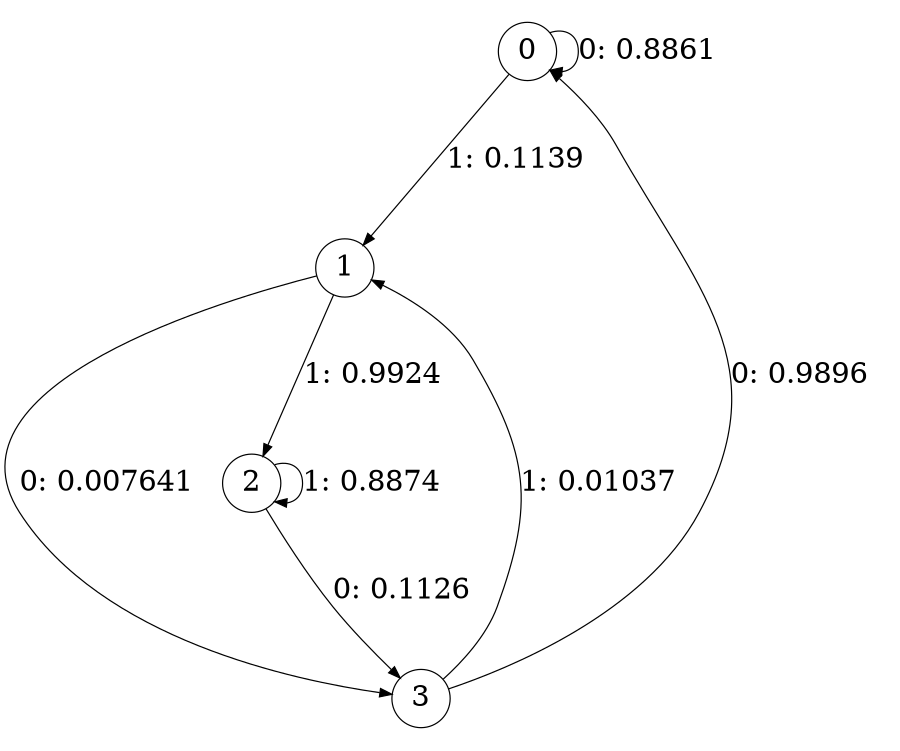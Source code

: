digraph "ch3_random_source_L2" {
size = "6,8.5";
ratio = "fill";
node [shape = circle];
node [fontsize = 24];
edge [fontsize = 24];
0 -> 0 [label = "0: 0.8861   "];
0 -> 1 [label = "1: 0.1139   "];
1 -> 3 [label = "0: 0.007641  "];
1 -> 2 [label = "1: 0.9924   "];
2 -> 3 [label = "0: 0.1126   "];
2 -> 2 [label = "1: 0.8874   "];
3 -> 0 [label = "0: 0.9896   "];
3 -> 1 [label = "1: 0.01037  "];
}
